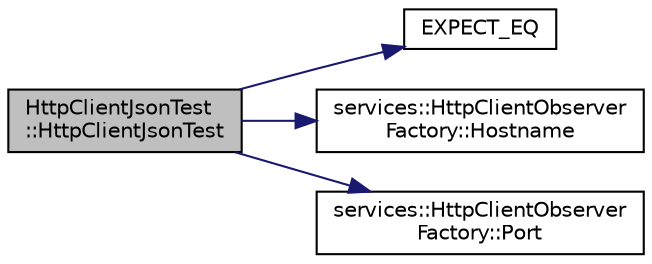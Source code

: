 digraph "HttpClientJsonTest::HttpClientJsonTest"
{
 // INTERACTIVE_SVG=YES
  edge [fontname="Helvetica",fontsize="10",labelfontname="Helvetica",labelfontsize="10"];
  node [fontname="Helvetica",fontsize="10",shape=record];
  rankdir="LR";
  Node0 [label="HttpClientJsonTest\l::HttpClientJsonTest",height=0.2,width=0.4,color="black", fillcolor="grey75", style="filled", fontcolor="black"];
  Node0 -> Node1 [color="midnightblue",fontsize="10",style="solid",fontname="Helvetica"];
  Node1 [label="EXPECT_EQ",height=0.2,width=0.4,color="black", fillcolor="white", style="filled",URL="$d6/def/_test_json_8cpp.html#a82745227e2f0a8edbb4ae630d88a8e86"];
  Node0 -> Node2 [color="midnightblue",fontsize="10",style="solid",fontname="Helvetica"];
  Node2 [label="services::HttpClientObserver\lFactory::Hostname",height=0.2,width=0.4,color="black", fillcolor="white", style="filled",URL="$d9/d25/classservices_1_1_http_client_observer_factory.html#a175cba638ed478bcc3830278c59442e6"];
  Node0 -> Node3 [color="midnightblue",fontsize="10",style="solid",fontname="Helvetica"];
  Node3 [label="services::HttpClientObserver\lFactory::Port",height=0.2,width=0.4,color="black", fillcolor="white", style="filled",URL="$d9/d25/classservices_1_1_http_client_observer_factory.html#a364bebb82b3c10c1e8bd2bd328afb666"];
}
